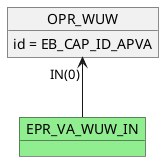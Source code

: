 @startuml

        object OPR_WUW
        OPR_WUW : id = EB_CAP_ID_APVA
        object EPR_VA_WUW_IN #lightgreen
        OPR_WUW "IN(0)" <-- EPR_VA_WUW_IN
    @enduml
